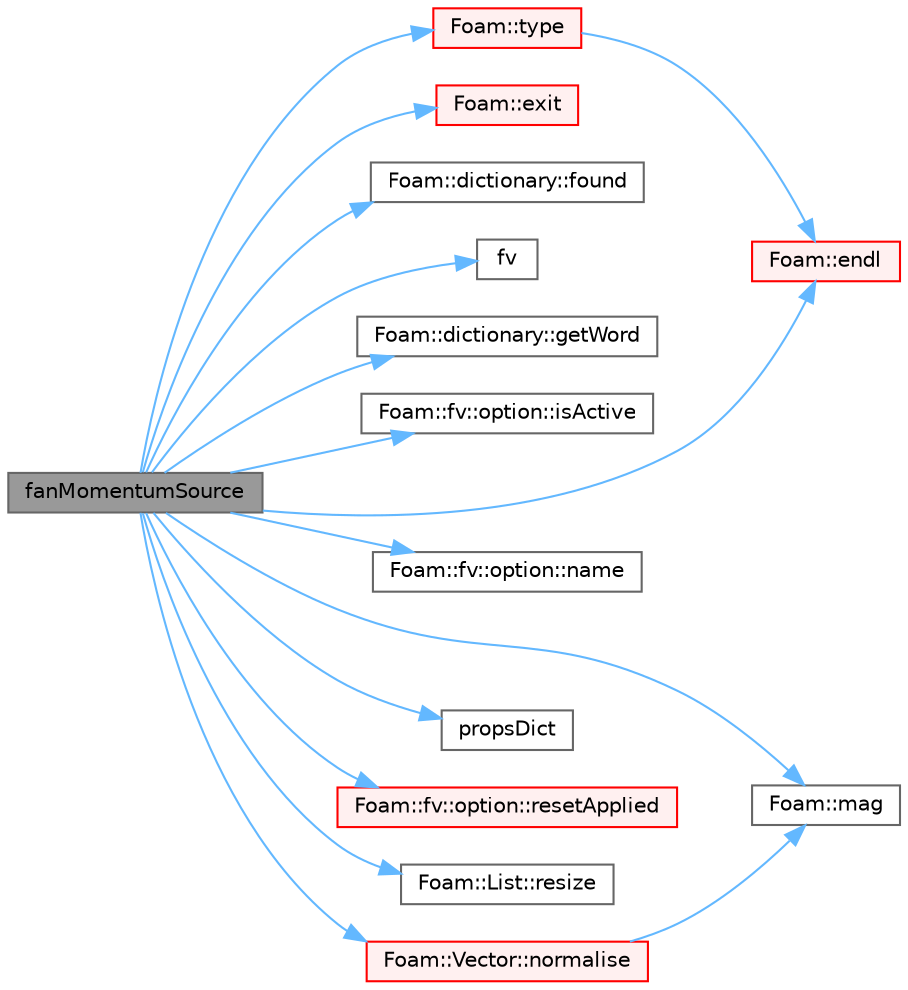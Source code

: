 digraph "fanMomentumSource"
{
 // LATEX_PDF_SIZE
  bgcolor="transparent";
  edge [fontname=Helvetica,fontsize=10,labelfontname=Helvetica,labelfontsize=10];
  node [fontname=Helvetica,fontsize=10,shape=box,height=0.2,width=0.4];
  rankdir="LR";
  Node1 [id="Node000001",label="fanMomentumSource",height=0.2,width=0.4,color="gray40", fillcolor="grey60", style="filled", fontcolor="black",tooltip=" "];
  Node1 -> Node2 [id="edge1_Node000001_Node000002",color="steelblue1",style="solid",tooltip=" "];
  Node2 [id="Node000002",label="Foam::endl",height=0.2,width=0.4,color="red", fillcolor="#FFF0F0", style="filled",URL="$namespaceFoam.html#a7d5eca45a323264dc5fe811500ebda47",tooltip=" "];
  Node1 -> Node6 [id="edge2_Node000001_Node000006",color="steelblue1",style="solid",tooltip=" "];
  Node6 [id="Node000006",label="Foam::exit",height=0.2,width=0.4,color="red", fillcolor="#FFF0F0", style="filled",URL="$namespaceFoam.html#ae0529b088aefc9f83b89dce5c31fda64",tooltip=" "];
  Node1 -> Node8 [id="edge3_Node000001_Node000008",color="steelblue1",style="solid",tooltip=" "];
  Node8 [id="Node000008",label="Foam::dictionary::found",height=0.2,width=0.4,color="grey40", fillcolor="white", style="filled",URL="$classFoam_1_1dictionary.html#a991aa8aeeb065b985015a48bb5066b99",tooltip=" "];
  Node1 -> Node9 [id="edge4_Node000001_Node000009",color="steelblue1",style="solid",tooltip=" "];
  Node9 [id="Node000009",label="fv",height=0.2,width=0.4,color="grey40", fillcolor="white", style="filled",URL="$readKivaGrid_8H.html#ae47b8766ffa7050538d9c826f703afa3",tooltip=" "];
  Node1 -> Node10 [id="edge5_Node000001_Node000010",color="steelblue1",style="solid",tooltip=" "];
  Node10 [id="Node000010",label="Foam::dictionary::getWord",height=0.2,width=0.4,color="grey40", fillcolor="white", style="filled",URL="$classFoam_1_1dictionary.html#a6e82b5f2130d47455d827c0c528935e7",tooltip="Same as get< word >(const word&, keyType::option)"];
  Node1 -> Node11 [id="edge6_Node000001_Node000011",color="steelblue1",style="solid",tooltip=" "];
  Node11 [id="Node000011",label="Foam::fv::option::isActive",height=0.2,width=0.4,color="grey40", fillcolor="white", style="filled",URL="$classFoam_1_1fv_1_1option.html#aa1f512ab0fcc05612f8e3d6a4664ce9a",tooltip=" "];
  Node1 -> Node12 [id="edge7_Node000001_Node000012",color="steelblue1",style="solid",tooltip=" "];
  Node12 [id="Node000012",label="Foam::mag",height=0.2,width=0.4,color="grey40", fillcolor="white", style="filled",URL="$namespaceFoam.html#a8ac5b57f98f906c36b8a4e989a77dbba",tooltip=" "];
  Node1 -> Node13 [id="edge8_Node000001_Node000013",color="steelblue1",style="solid",tooltip=" "];
  Node13 [id="Node000013",label="Foam::fv::option::name",height=0.2,width=0.4,color="grey40", fillcolor="white", style="filled",URL="$classFoam_1_1fv_1_1option.html#a19bad5682ac7f021cc3a66fcfaa98c8e",tooltip=" "];
  Node1 -> Node14 [id="edge9_Node000001_Node000014",color="steelblue1",style="solid",tooltip=" "];
  Node14 [id="Node000014",label="Foam::Vector::normalise",height=0.2,width=0.4,color="red", fillcolor="#FFF0F0", style="filled",URL="$classFoam_1_1Vector.html#a72c67d0ebae583e2cb784f255d8b9a64",tooltip=" "];
  Node14 -> Node12 [id="edge10_Node000014_Node000012",color="steelblue1",style="solid",tooltip=" "];
  Node1 -> Node16 [id="edge11_Node000001_Node000016",color="steelblue1",style="solid",tooltip=" "];
  Node16 [id="Node000016",label="propsDict",height=0.2,width=0.4,color="grey40", fillcolor="white", style="filled",URL="$applications_2utilities_2postProcessing_2lagrangian_2particleTracks_2createControls_8H.html#a64d09cf3bf96da8235c7fc63c88580f3",tooltip=" "];
  Node1 -> Node17 [id="edge12_Node000001_Node000017",color="steelblue1",style="solid",tooltip=" "];
  Node17 [id="Node000017",label="Foam::fv::option::resetApplied",height=0.2,width=0.4,color="red", fillcolor="#FFF0F0", style="filled",URL="$classFoam_1_1fv_1_1option.html#ab1a7ad8aae64f940b75d436f33e77a6f",tooltip=" "];
  Node1 -> Node21 [id="edge13_Node000001_Node000021",color="steelblue1",style="solid",tooltip=" "];
  Node21 [id="Node000021",label="Foam::List::resize",height=0.2,width=0.4,color="grey40", fillcolor="white", style="filled",URL="$classFoam_1_1List.html#abcfb5796d79fe232cf87a5271bcc8a3a",tooltip=" "];
  Node1 -> Node22 [id="edge14_Node000001_Node000022",color="steelblue1",style="solid",tooltip=" "];
  Node22 [id="Node000022",label="Foam::type",height=0.2,width=0.4,color="red", fillcolor="#FFF0F0", style="filled",URL="$namespaceFoam.html#a69e2e8a647a7073be8ce6437c0aff762",tooltip=" "];
  Node22 -> Node2 [id="edge15_Node000022_Node000002",color="steelblue1",style="solid",tooltip=" "];
}
